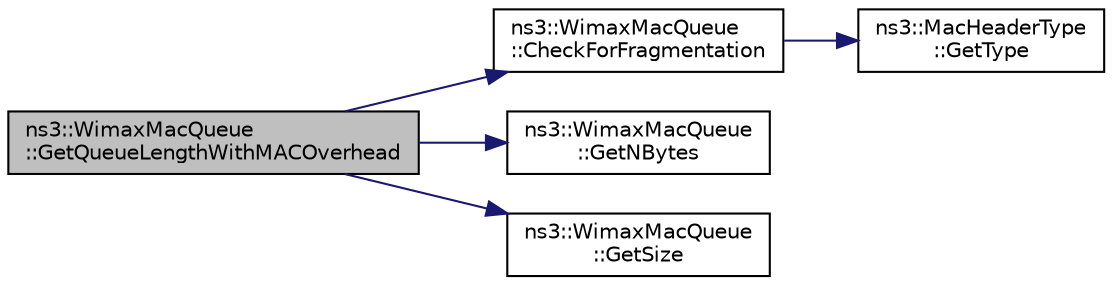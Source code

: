 digraph "ns3::WimaxMacQueue::GetQueueLengthWithMACOverhead"
{
 // LATEX_PDF_SIZE
  edge [fontname="Helvetica",fontsize="10",labelfontname="Helvetica",labelfontsize="10"];
  node [fontname="Helvetica",fontsize="10",shape=record];
  rankdir="LR";
  Node1 [label="ns3::WimaxMacQueue\l::GetQueueLengthWithMACOverhead",height=0.2,width=0.4,color="black", fillcolor="grey75", style="filled", fontcolor="black",tooltip="Get queue length considering also the MAC overhead."];
  Node1 -> Node2 [color="midnightblue",fontsize="10",style="solid",fontname="Helvetica"];
  Node2 [label="ns3::WimaxMacQueue\l::CheckForFragmentation",height=0.2,width=0.4,color="black", fillcolor="white", style="filled",URL="$classns3_1_1_wimax_mac_queue.html#aba14f6efd4ebb33ac03afd4bbc1461b6",tooltip="Check for fragmentation of the first packet of the specified type."];
  Node2 -> Node3 [color="midnightblue",fontsize="10",style="solid",fontname="Helvetica"];
  Node3 [label="ns3::MacHeaderType\l::GetType",height=0.2,width=0.4,color="black", fillcolor="white", style="filled",URL="$classns3_1_1_mac_header_type.html#a5393cdb92cc561ce57f624494fb511de",tooltip="Get type field."];
  Node1 -> Node4 [color="midnightblue",fontsize="10",style="solid",fontname="Helvetica"];
  Node4 [label="ns3::WimaxMacQueue\l::GetNBytes",height=0.2,width=0.4,color="black", fillcolor="white", style="filled",URL="$classns3_1_1_wimax_mac_queue.html#a9993416877976f63d42ca0938f3d37be",tooltip="Get number of bytes in queue."];
  Node1 -> Node5 [color="midnightblue",fontsize="10",style="solid",fontname="Helvetica"];
  Node5 [label="ns3::WimaxMacQueue\l::GetSize",height=0.2,width=0.4,color="black", fillcolor="white", style="filled",URL="$classns3_1_1_wimax_mac_queue.html#a64284094e9c4d7a2776876f0a4e3122f",tooltip="Get size of queue."];
}
